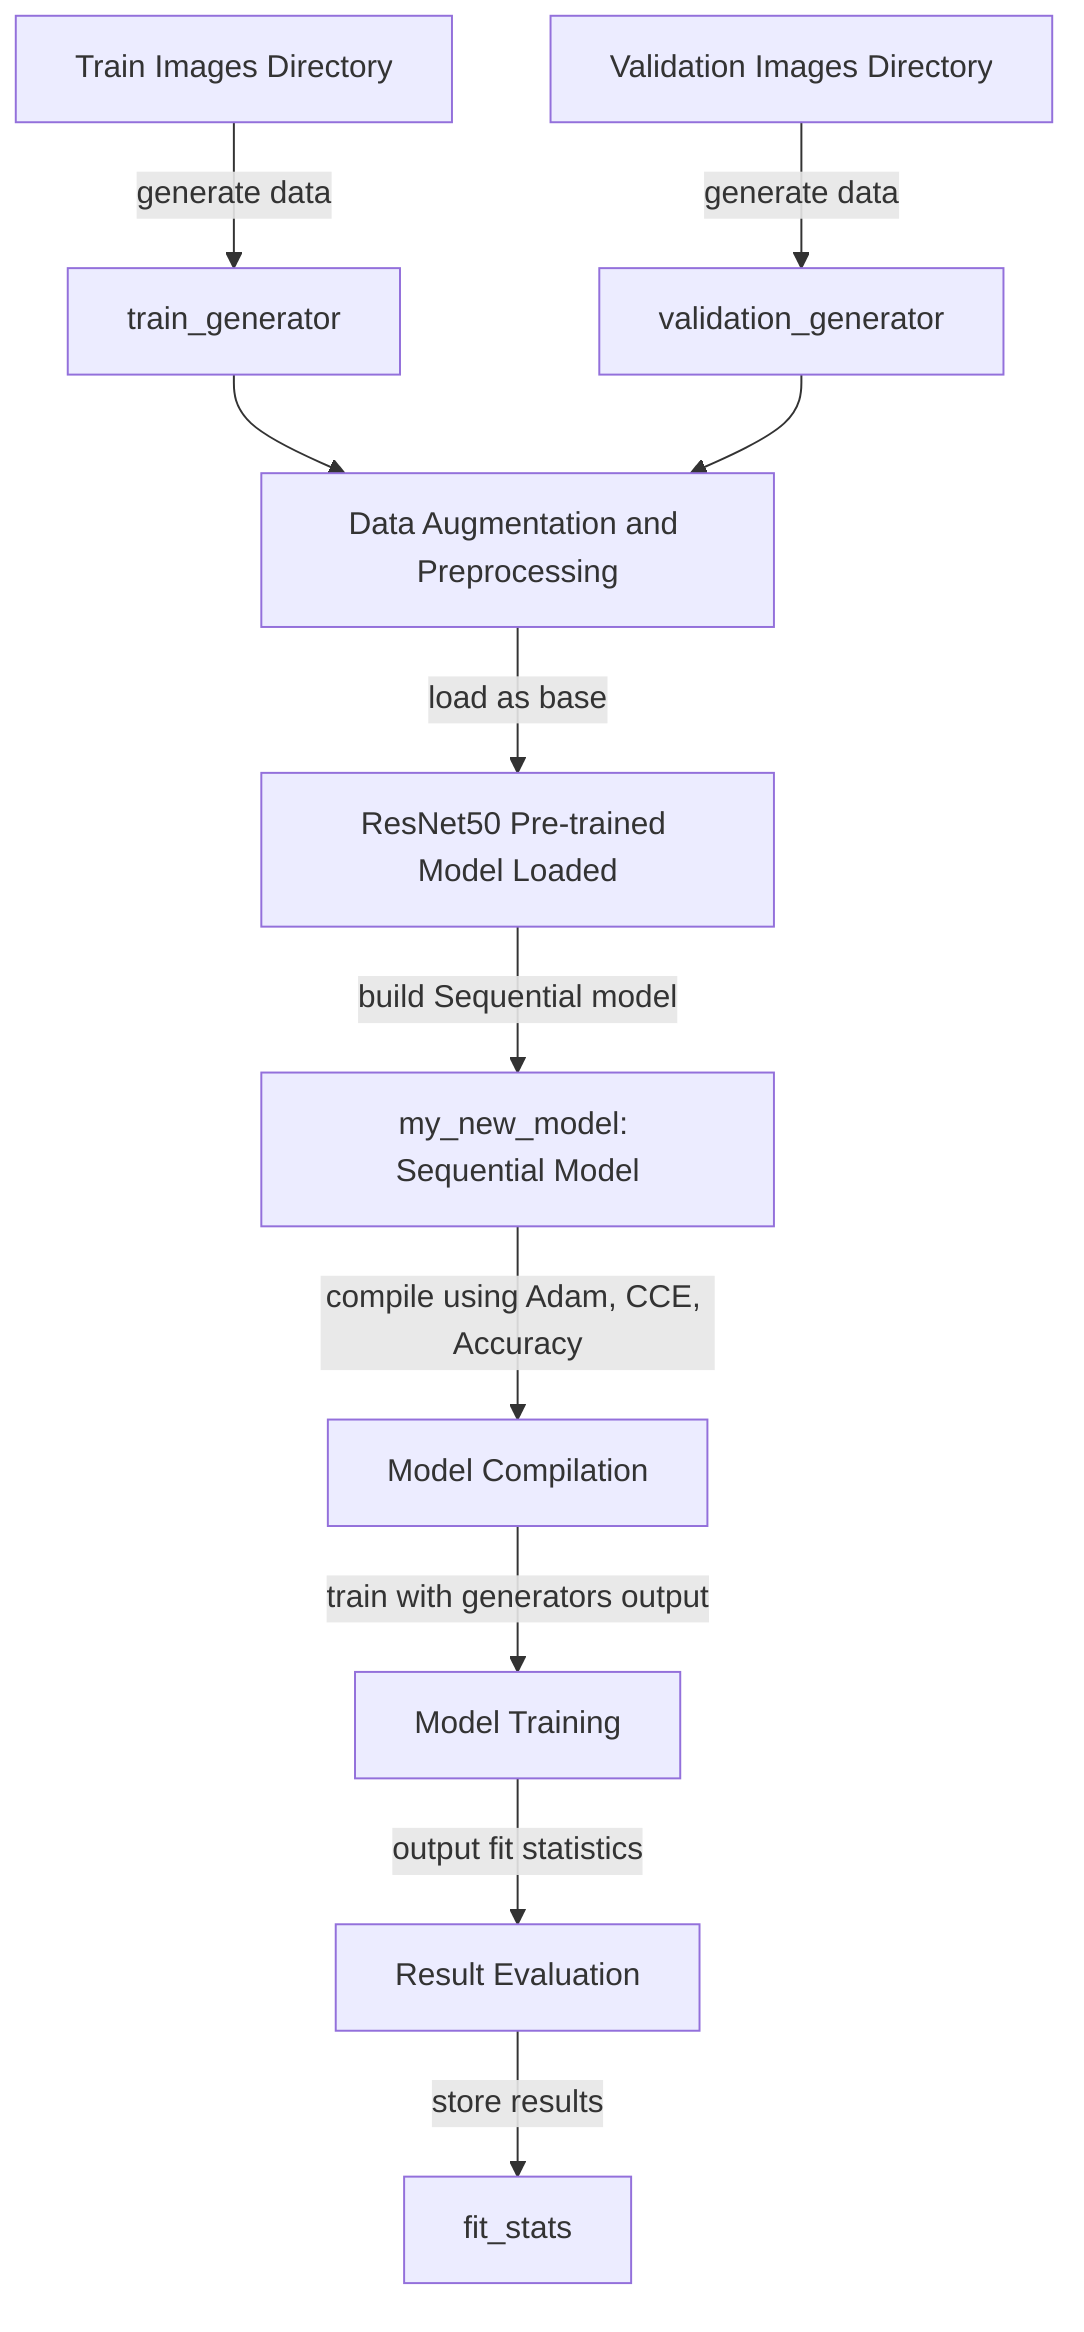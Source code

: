 flowchart TD
    %% Data Sources
    DS1["Train Images Directory"]
    DS2["Validation Images Directory"]

    %% Model and Data Generators
    MG1["train_generator"]
    MG2["validation_generator"]
    M1["my_new_model: Sequential Model"]

    %% Processes
    P1["ResNet50 Pre-trained Model Loaded"]
    P2["Data Augmentation and Preprocessing"]
    P3["Model Compilation"]
    P4["Model Training"]
    P5["Result Evaluation"]

    %% Data Flow and Transitions
    %% Data is fed from directories into generators
    DS1 --> |"generate data"| MG1
    DS2 --> |"generate data"| MG2
    MG1 & MG2 --> P2

    %% Model Creation and Training Flow
    P2 --> |"load as base"| P1
    P1 --> |"build Sequential model"| M1
    M1 --> |"compile using Adam, CCE, Accuracy"| P3
    P3 --> |"train with generators output"| P4

    %% Completion and Evaluation
    P4 --> |"output fit statistics"| P5

    %% Result Storage
    P5 --> |"store results"| fit_stats